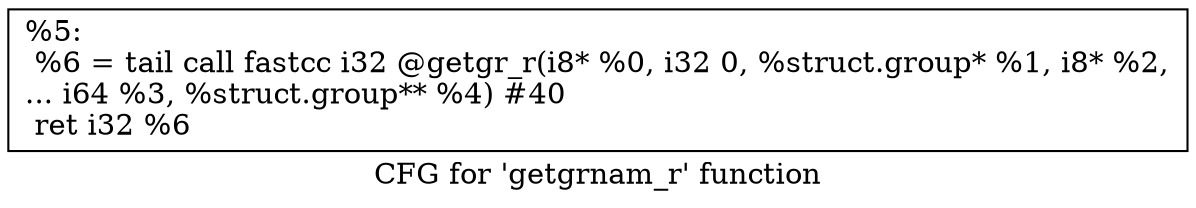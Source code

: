 digraph "CFG for 'getgrnam_r' function" {
	label="CFG for 'getgrnam_r' function";

	Node0x1faacf0 [shape=record,label="{%5:\l  %6 = tail call fastcc i32 @getgr_r(i8* %0, i32 0, %struct.group* %1, i8* %2,\l... i64 %3, %struct.group** %4) #40\l  ret i32 %6\l}"];
}
